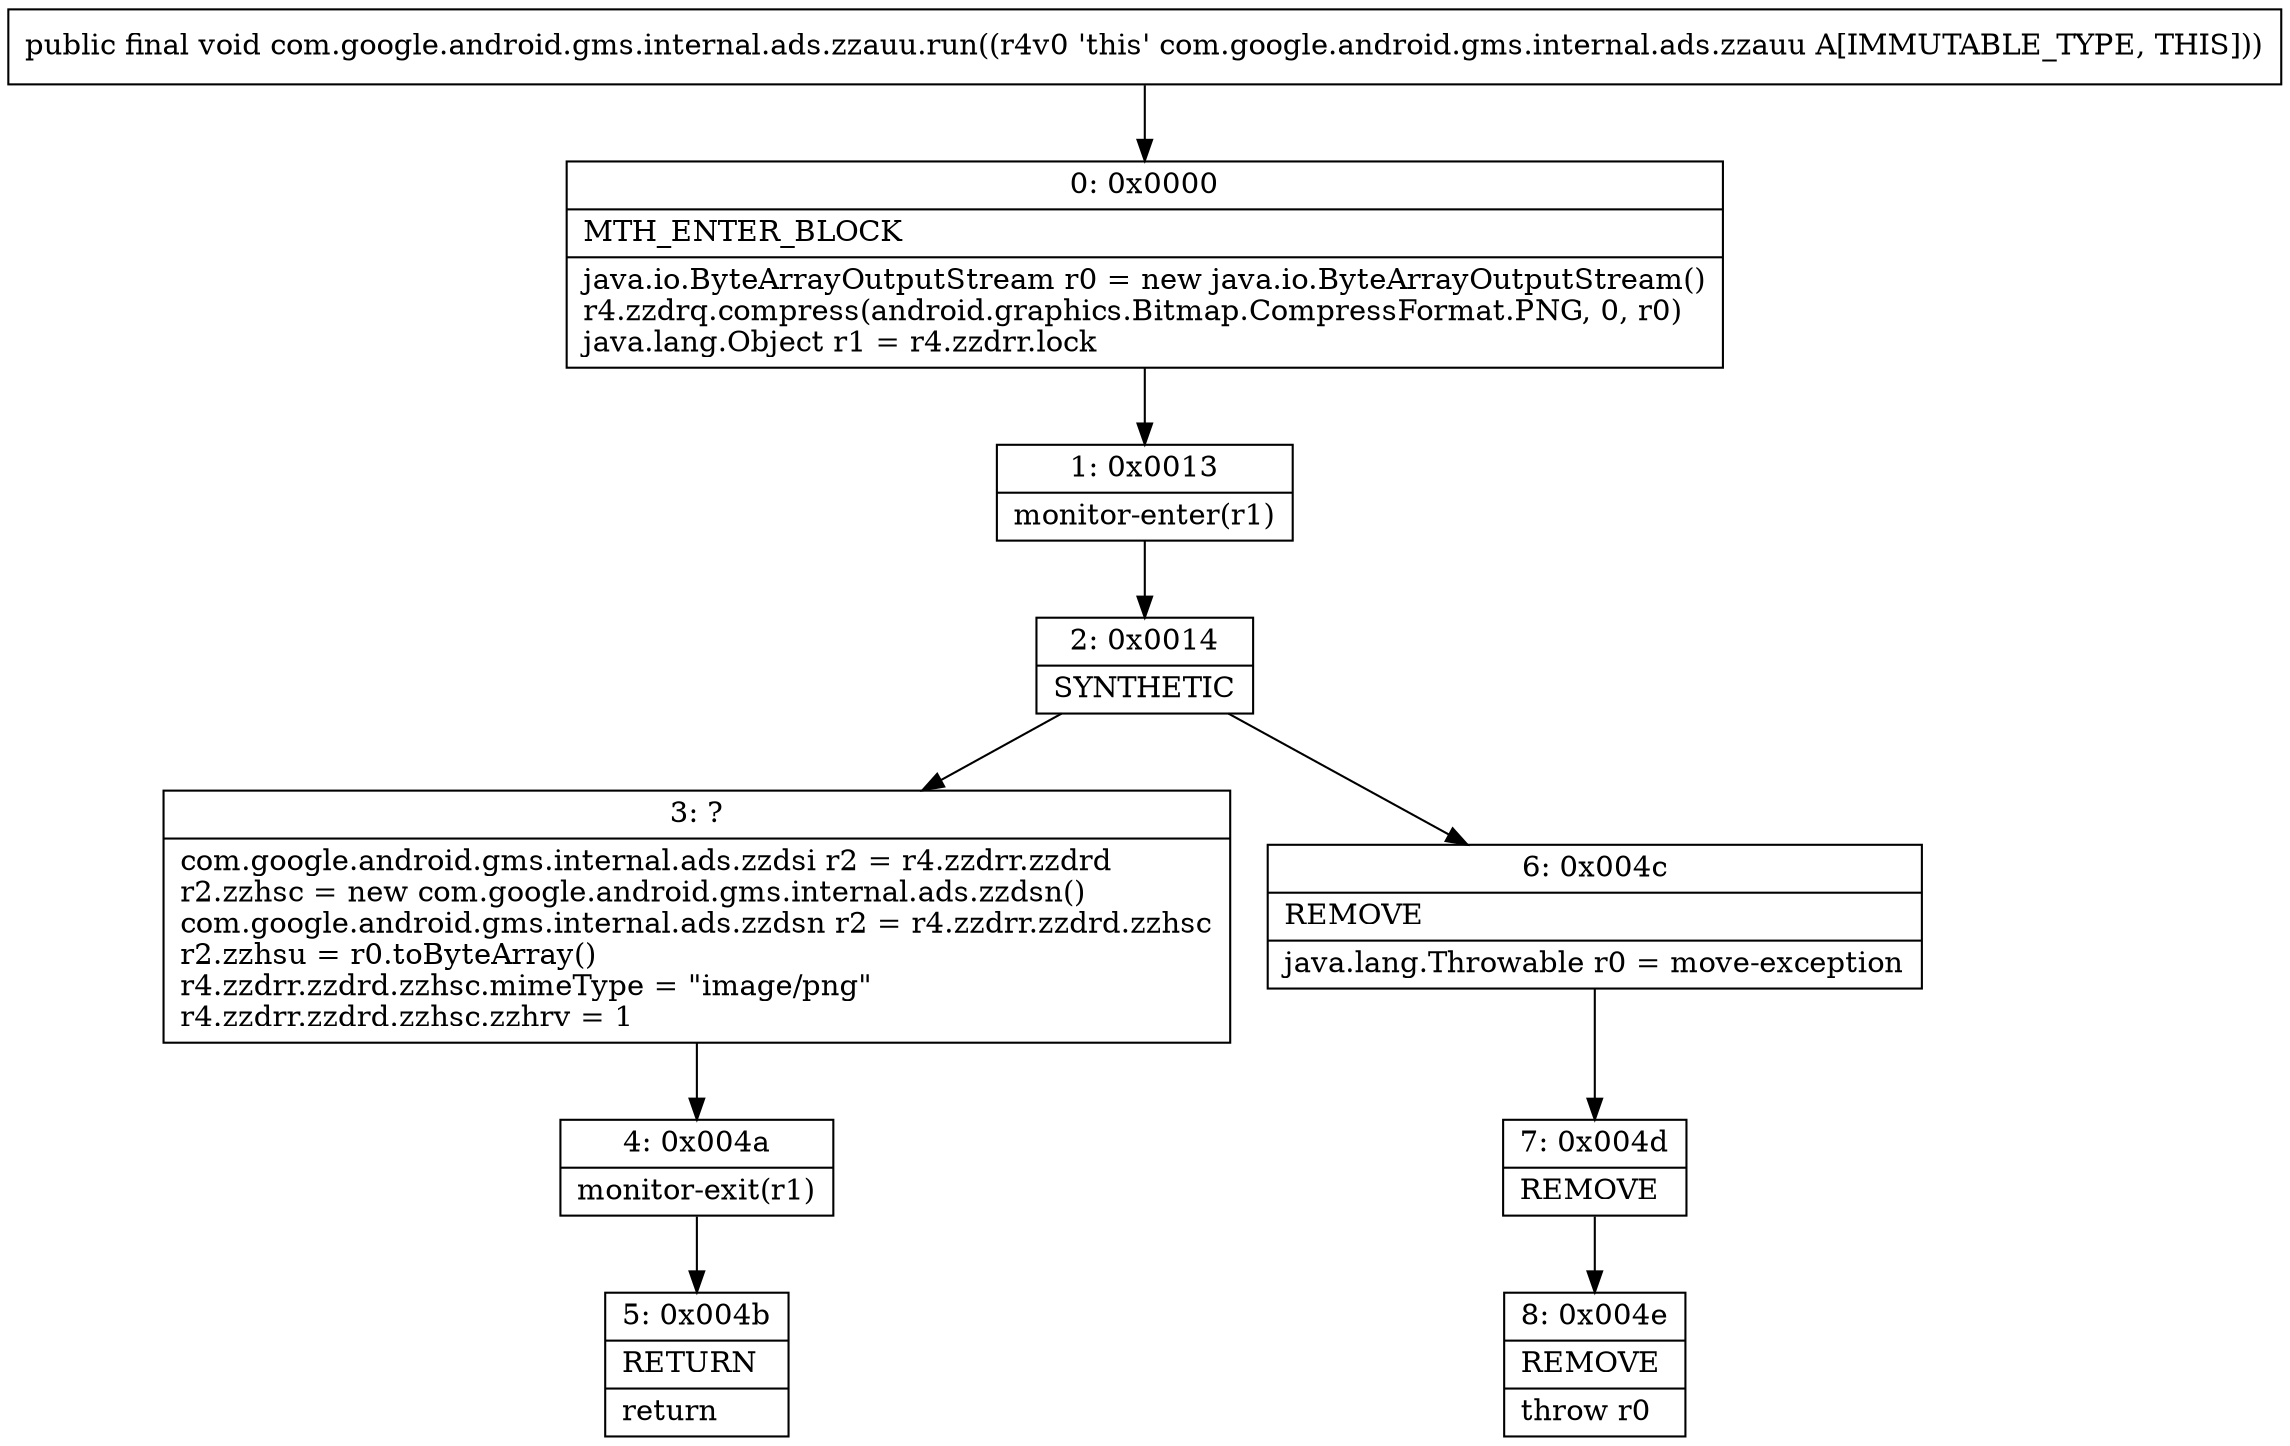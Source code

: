 digraph "CFG forcom.google.android.gms.internal.ads.zzauu.run()V" {
Node_0 [shape=record,label="{0\:\ 0x0000|MTH_ENTER_BLOCK\l|java.io.ByteArrayOutputStream r0 = new java.io.ByteArrayOutputStream()\lr4.zzdrq.compress(android.graphics.Bitmap.CompressFormat.PNG, 0, r0)\ljava.lang.Object r1 = r4.zzdrr.lock\l}"];
Node_1 [shape=record,label="{1\:\ 0x0013|monitor\-enter(r1)\l}"];
Node_2 [shape=record,label="{2\:\ 0x0014|SYNTHETIC\l}"];
Node_3 [shape=record,label="{3\:\ ?|com.google.android.gms.internal.ads.zzdsi r2 = r4.zzdrr.zzdrd\lr2.zzhsc = new com.google.android.gms.internal.ads.zzdsn()\lcom.google.android.gms.internal.ads.zzdsn r2 = r4.zzdrr.zzdrd.zzhsc\lr2.zzhsu = r0.toByteArray()\lr4.zzdrr.zzdrd.zzhsc.mimeType = \"image\/png\"\lr4.zzdrr.zzdrd.zzhsc.zzhrv = 1\l}"];
Node_4 [shape=record,label="{4\:\ 0x004a|monitor\-exit(r1)\l}"];
Node_5 [shape=record,label="{5\:\ 0x004b|RETURN\l|return\l}"];
Node_6 [shape=record,label="{6\:\ 0x004c|REMOVE\l|java.lang.Throwable r0 = move\-exception\l}"];
Node_7 [shape=record,label="{7\:\ 0x004d|REMOVE\l}"];
Node_8 [shape=record,label="{8\:\ 0x004e|REMOVE\l|throw r0\l}"];
MethodNode[shape=record,label="{public final void com.google.android.gms.internal.ads.zzauu.run((r4v0 'this' com.google.android.gms.internal.ads.zzauu A[IMMUTABLE_TYPE, THIS])) }"];
MethodNode -> Node_0;
Node_0 -> Node_1;
Node_1 -> Node_2;
Node_2 -> Node_3;
Node_2 -> Node_6;
Node_3 -> Node_4;
Node_4 -> Node_5;
Node_6 -> Node_7;
Node_7 -> Node_8;
}

